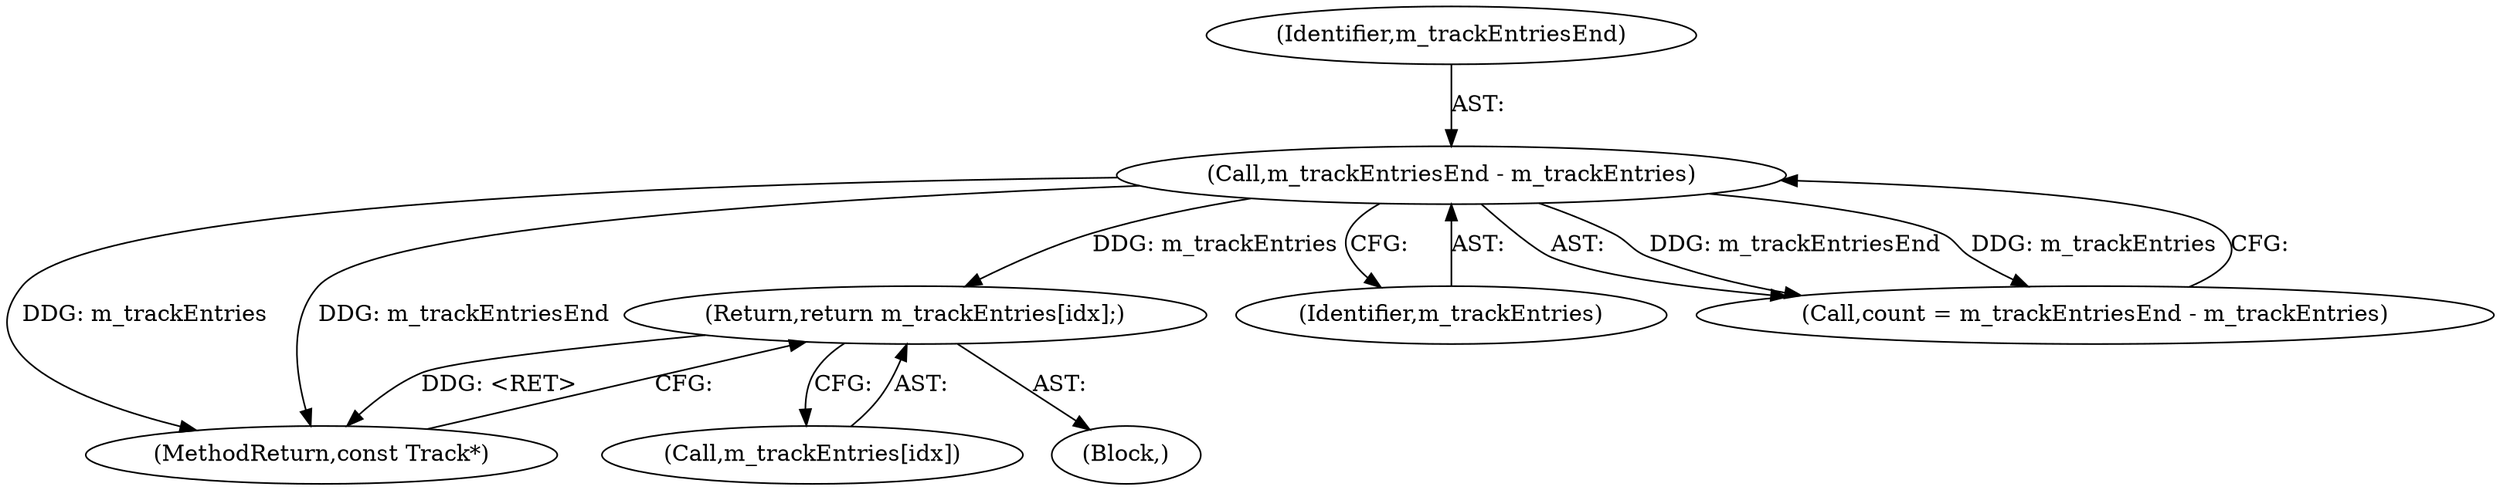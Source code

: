 digraph "1_Android_04839626ed859623901ebd3a5fd483982186b59d_132@array" {
"1000117" [label="(Return,return m_trackEntries[idx];)"];
"1000106" [label="(Call,m_trackEntriesEnd - m_trackEntries)"];
"1000108" [label="(Identifier,m_trackEntries)"];
"1000117" [label="(Return,return m_trackEntries[idx];)"];
"1000106" [label="(Call,m_trackEntriesEnd - m_trackEntries)"];
"1000121" [label="(MethodReturn,const Track*)"];
"1000104" [label="(Call,count = m_trackEntriesEnd - m_trackEntries)"];
"1000118" [label="(Call,m_trackEntries[idx])"];
"1000107" [label="(Identifier,m_trackEntriesEnd)"];
"1000102" [label="(Block,)"];
"1000117" -> "1000102"  [label="AST: "];
"1000117" -> "1000118"  [label="CFG: "];
"1000118" -> "1000117"  [label="AST: "];
"1000121" -> "1000117"  [label="CFG: "];
"1000117" -> "1000121"  [label="DDG: <RET>"];
"1000106" -> "1000117"  [label="DDG: m_trackEntries"];
"1000106" -> "1000104"  [label="AST: "];
"1000106" -> "1000108"  [label="CFG: "];
"1000107" -> "1000106"  [label="AST: "];
"1000108" -> "1000106"  [label="AST: "];
"1000104" -> "1000106"  [label="CFG: "];
"1000106" -> "1000121"  [label="DDG: m_trackEntries"];
"1000106" -> "1000121"  [label="DDG: m_trackEntriesEnd"];
"1000106" -> "1000104"  [label="DDG: m_trackEntriesEnd"];
"1000106" -> "1000104"  [label="DDG: m_trackEntries"];
}
